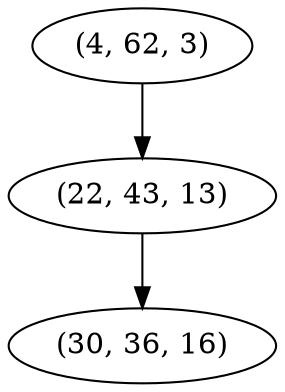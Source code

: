 digraph tree {
    "(4, 62, 3)";
    "(22, 43, 13)";
    "(30, 36, 16)";
    "(4, 62, 3)" -> "(22, 43, 13)";
    "(22, 43, 13)" -> "(30, 36, 16)";
}
